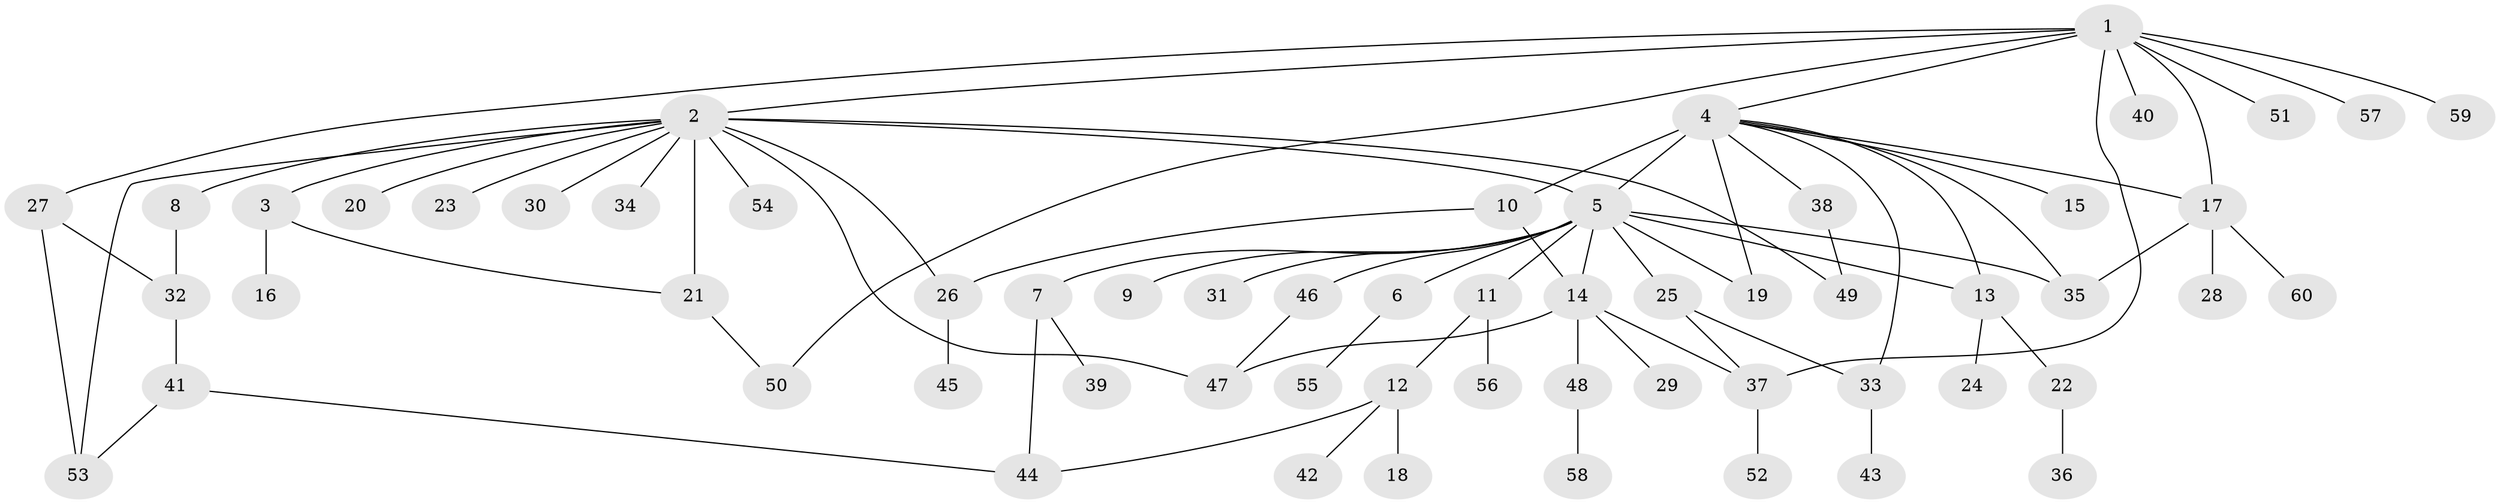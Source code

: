 // original degree distribution, {12: 0.00847457627118644, 16: 0.00847457627118644, 3: 0.0847457627118644, 23: 0.00847457627118644, 22: 0.00847457627118644, 1: 0.5084745762711864, 2: 0.2457627118644068, 4: 0.07627118644067797, 7: 0.01694915254237288, 5: 0.025423728813559324, 6: 0.00847457627118644}
// Generated by graph-tools (version 1.1) at 2025/50/03/04/25 22:50:38]
// undirected, 60 vertices, 80 edges
graph export_dot {
  node [color=gray90,style=filled];
  1;
  2;
  3;
  4;
  5;
  6;
  7;
  8;
  9;
  10;
  11;
  12;
  13;
  14;
  15;
  16;
  17;
  18;
  19;
  20;
  21;
  22;
  23;
  24;
  25;
  26;
  27;
  28;
  29;
  30;
  31;
  32;
  33;
  34;
  35;
  36;
  37;
  38;
  39;
  40;
  41;
  42;
  43;
  44;
  45;
  46;
  47;
  48;
  49;
  50;
  51;
  52;
  53;
  54;
  55;
  56;
  57;
  58;
  59;
  60;
  1 -- 2 [weight=1.0];
  1 -- 4 [weight=1.0];
  1 -- 17 [weight=1.0];
  1 -- 27 [weight=1.0];
  1 -- 37 [weight=1.0];
  1 -- 40 [weight=1.0];
  1 -- 50 [weight=1.0];
  1 -- 51 [weight=1.0];
  1 -- 57 [weight=1.0];
  1 -- 59 [weight=1.0];
  2 -- 3 [weight=1.0];
  2 -- 5 [weight=1.0];
  2 -- 8 [weight=1.0];
  2 -- 20 [weight=1.0];
  2 -- 21 [weight=1.0];
  2 -- 23 [weight=1.0];
  2 -- 26 [weight=1.0];
  2 -- 30 [weight=1.0];
  2 -- 34 [weight=1.0];
  2 -- 47 [weight=2.0];
  2 -- 49 [weight=1.0];
  2 -- 53 [weight=1.0];
  2 -- 54 [weight=1.0];
  3 -- 16 [weight=1.0];
  3 -- 21 [weight=1.0];
  4 -- 5 [weight=1.0];
  4 -- 10 [weight=7.0];
  4 -- 13 [weight=1.0];
  4 -- 15 [weight=1.0];
  4 -- 17 [weight=1.0];
  4 -- 19 [weight=1.0];
  4 -- 33 [weight=1.0];
  4 -- 35 [weight=1.0];
  4 -- 38 [weight=2.0];
  5 -- 6 [weight=1.0];
  5 -- 7 [weight=6.0];
  5 -- 9 [weight=1.0];
  5 -- 11 [weight=1.0];
  5 -- 13 [weight=1.0];
  5 -- 14 [weight=1.0];
  5 -- 19 [weight=2.0];
  5 -- 25 [weight=1.0];
  5 -- 31 [weight=1.0];
  5 -- 35 [weight=1.0];
  5 -- 46 [weight=1.0];
  6 -- 55 [weight=1.0];
  7 -- 39 [weight=1.0];
  7 -- 44 [weight=1.0];
  8 -- 32 [weight=1.0];
  10 -- 14 [weight=1.0];
  10 -- 26 [weight=1.0];
  11 -- 12 [weight=1.0];
  11 -- 56 [weight=1.0];
  12 -- 18 [weight=3.0];
  12 -- 42 [weight=1.0];
  12 -- 44 [weight=1.0];
  13 -- 22 [weight=1.0];
  13 -- 24 [weight=1.0];
  14 -- 29 [weight=1.0];
  14 -- 37 [weight=1.0];
  14 -- 47 [weight=1.0];
  14 -- 48 [weight=1.0];
  17 -- 28 [weight=1.0];
  17 -- 35 [weight=1.0];
  17 -- 60 [weight=1.0];
  21 -- 50 [weight=1.0];
  22 -- 36 [weight=1.0];
  25 -- 33 [weight=1.0];
  25 -- 37 [weight=1.0];
  26 -- 45 [weight=1.0];
  27 -- 32 [weight=1.0];
  27 -- 53 [weight=2.0];
  32 -- 41 [weight=1.0];
  33 -- 43 [weight=1.0];
  37 -- 52 [weight=1.0];
  38 -- 49 [weight=1.0];
  41 -- 44 [weight=1.0];
  41 -- 53 [weight=1.0];
  46 -- 47 [weight=2.0];
  48 -- 58 [weight=1.0];
}
